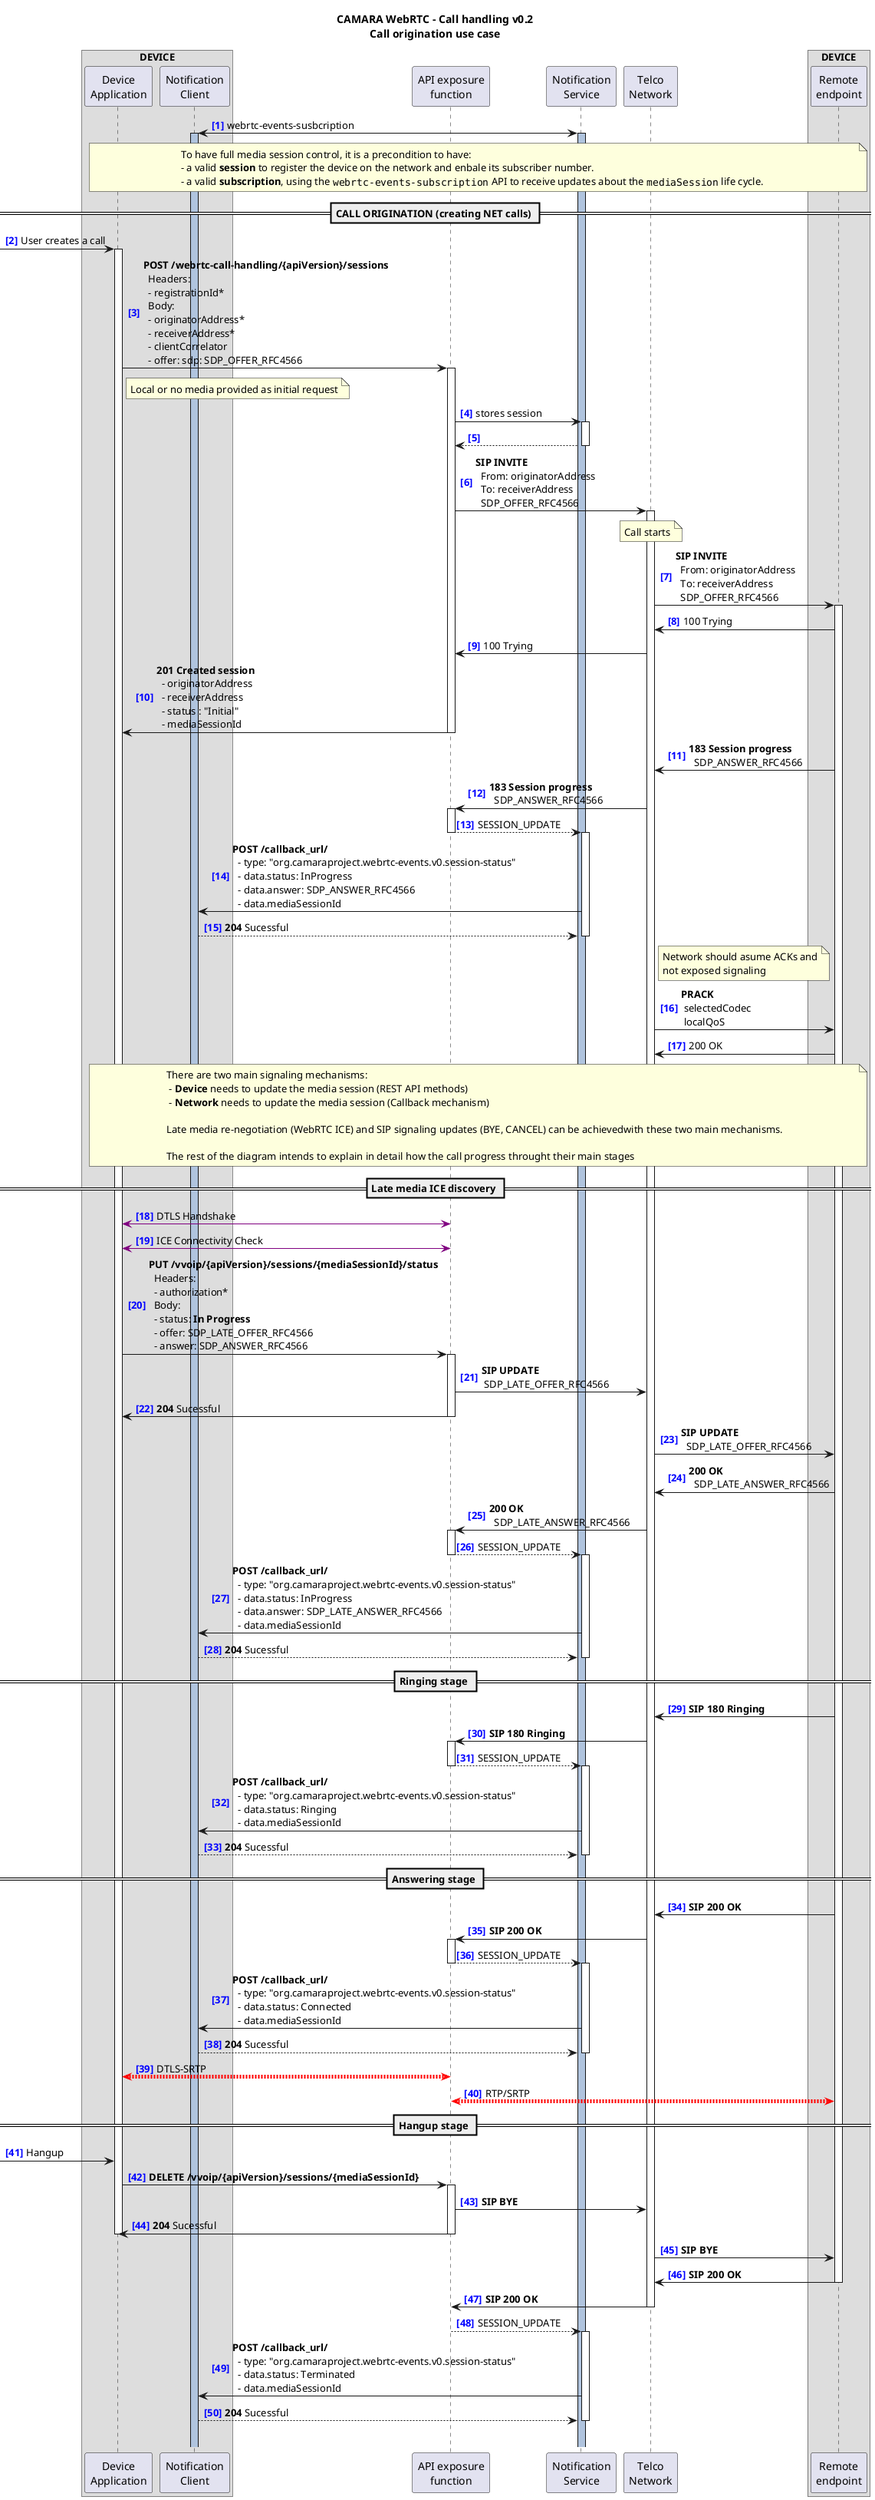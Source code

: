 @startuml WebRTC-CallHandling-ORIG-0.2

title "CAMARA WebRTC - Call handling v0.2\nCall origination use case"
autonumber "<font color=blue><b>[0]"

<style>
.audioStyle {
  arrow {
    LineColor red
    LineThickness 5
  }
}
.wsStyle { 
  arrow { 
    LineColor blue 
    LineThickness 5 
  } 
} 
</style>

box DEVICE
participant DA as "Device\nApplication"
participant NC as "Notification\nClient"
end box

' participant AGG as "Aggregator\nNetwork"
participant API as "API exposure\nfunction"
participant NS as "Notification\nService"
participant NET as "Telco\nNetwork"

box DEVICE
participant "Remote\nendpoint" as RE
end box

' --- webrtc-events-subscription --- 

NC <-> NS : webrtc-events-susbcription
activate NC #LightSteelBlue
activate NS #LightSteelBlue

note across
  To have full media session control, it is a precondition to have:
  - a valid **session** to register the device on the network and enbale its subscriber number.
  - a valid **subscription**, using the ""webrtc-events-subscription"" API to receive updates about the ""mediaSession"" life cycle.  
end note

' ---------------------------------------------------------
' CALL ORIGINATION - WebRTC device initiaties voice session
' ---------------------------------------------------------

== CALL ORIGINATION (creating NET calls) ==

[-> DA ++ : User creates a call

DA -> API ++ : **POST /webrtc-call-handling/{apiVersion}/sessions** \n\
  Headers:\n\
  - registrationId*\n\
  Body:\n\
  - originatorAddress* \n\
  - receiverAddress* \n\
  - clientCorrelator \n\
  - offer: sdp: SDP_OFFER_RFC4566

note right of DA
Local or no media provided as initial request
end note

API -> NS ++ : stores session
return

API -> NET ++: **SIP INVITE** \n\
  From: originatorAddress \n\
  To: receiverAddress \n\
  SDP_OFFER_RFC4566

note over NET
Call starts
end note

NET -> RE ++ : **SIP INVITE** \n\
  From: originatorAddress \n\
  To: receiverAddress \n\
  SDP_OFFER_RFC4566

RE -> NET: 100 Trying
NET -> API: 100 Trying 
API -> DA -- : **201 Created session** \n\
  - originatorAddress \n\
  - receiverAddress \n\
  - status : "Initial" \n\
  - mediaSessionId

RE -> NET: **183 Session progress** \n\
  SDP_ANSWER_RFC4566
NET -> API ++ : **183 Session progress** \n\
  SDP_ANSWER_RFC4566

API --> NS --++ : SESSION_UPDATE
NC <- NS: **POST /callback_url/** \n\
  - type: "org.camaraproject.webrtc-events.v0.session-status" \n\
  - data.status: InProgress \n\
  - data.answer: SDP_ANSWER_RFC4566 \n\
  - data.mediaSessionId
NC --> NS: **204** Sucessful
deactivate NS


note right of NET
Network should asume ACKs and
not exposed signaling
end note
NET -> RE: **PRACK** \n selectedCodec \n localQoS
RE -> NET: 200 OK

note across 
  There are two main signaling mechanisms:
   - **Device** needs to update the media session (REST API methods)
   - **Network** needs to update the media session (Callback mechanism)

  Late media re-negotiation (WebRTC ICE) and SIP signaling updates (BYE, CANCEL) can be achievedwith these two main mechanisms.

  The rest of the diagram intends to explain in detail how the call progress throught their main stages
end note

== Late media ICE discovery ==

DA <[#purple]-> API: DTLS Handshake
DA <[#purple]-> API: ICE Connectivity Check
DA -> API ++ : **PUT /vvoip/{apiVersion}/sessions/{mediaSessionId}/status**\n\
  Headers:\n\
  - authorization*\n\
  Body: \n\
  - status: **In Progress** \n\
  - offer: SDP_LATE_OFFER_RFC4566 \n\
  - answer: SDP_ANSWER_RFC4566

API ->NET: **SIP UPDATE** \n SDP_LATE_OFFER_RFC4566
DA <- API --: **204** Sucessful

NET -> RE: **SIP UPDATE** \n\
  SDP_LATE_OFFER_RFC4566
RE -> NET: **200 OK** \n\
  SDP_LATE_ANSWER_RFC4566
NET -> API ++: **200 OK** \n\
  SDP_LATE_ANSWER_RFC4566

API --> NS --++ : SESSION_UPDATE
NC <- NS: **POST /callback_url/** \n\
  - type: "org.camaraproject.webrtc-events.v0.session-status" \n\
  - data.status: InProgress \n\
  - data.answer: SDP_LATE_ANSWER_RFC4566 \n\
  - data.mediaSessionId
NC --> NS: **204** Sucessful
deactivate NS

== Ringing stage ==

RE ->NET: **SIP 180 Ringing**
NET -> API ++: **SIP 180 Ringing**

API --> NS --++ : SESSION_UPDATE
NC <- NS: **POST /callback_url/** \n\
  - type: "org.camaraproject.webrtc-events.v0.session-status" \n\
  - data.status: Ringing \n\
  - data.mediaSessionId
NC --> NS: **204** Sucessful
deactivate NS

== Answering stage ==

RE -> NET : **SIP 200 OK**
NET -> API ++: **SIP 200 OK**

API --> NS --++ : SESSION_UPDATE
NC <- NS: **POST /callback_url/** \n\
  - type: "org.camaraproject.webrtc-events.v0.session-status" \n\
  - data.status: Connected \n\
  - data.mediaSessionId
NC --> NS: **204** Sucessful
deactivate NS


DA <--> API <<audioStyle>>: DTLS-SRTP
API <--> RE <<audioStyle>>: RTP/SRTP

== Hangup stage ==

[-> DA: Hangup
DA -> API ++ : **DELETE /vvoip/{apiVersion}/sessions/{mediaSessionId}**
API -> NET: **SIP BYE**
DA <- API -- : **204** Sucessful
deactivate DA

NET -> RE: **SIP BYE**
RE -> NET --: **SIP 200 OK**
NET -> API --: **SIP 200 OK**

API --> NS --++ : SESSION_UPDATE
NC <- NS: **POST /callback_url/** \n\
  - type: "org.camaraproject.webrtc-events.v0.session-status" \n\
  - data.status: Terminated \n\
  - data.mediaSessionId
NC --> NS: **204** Sucessful
deactivate NS

|||
